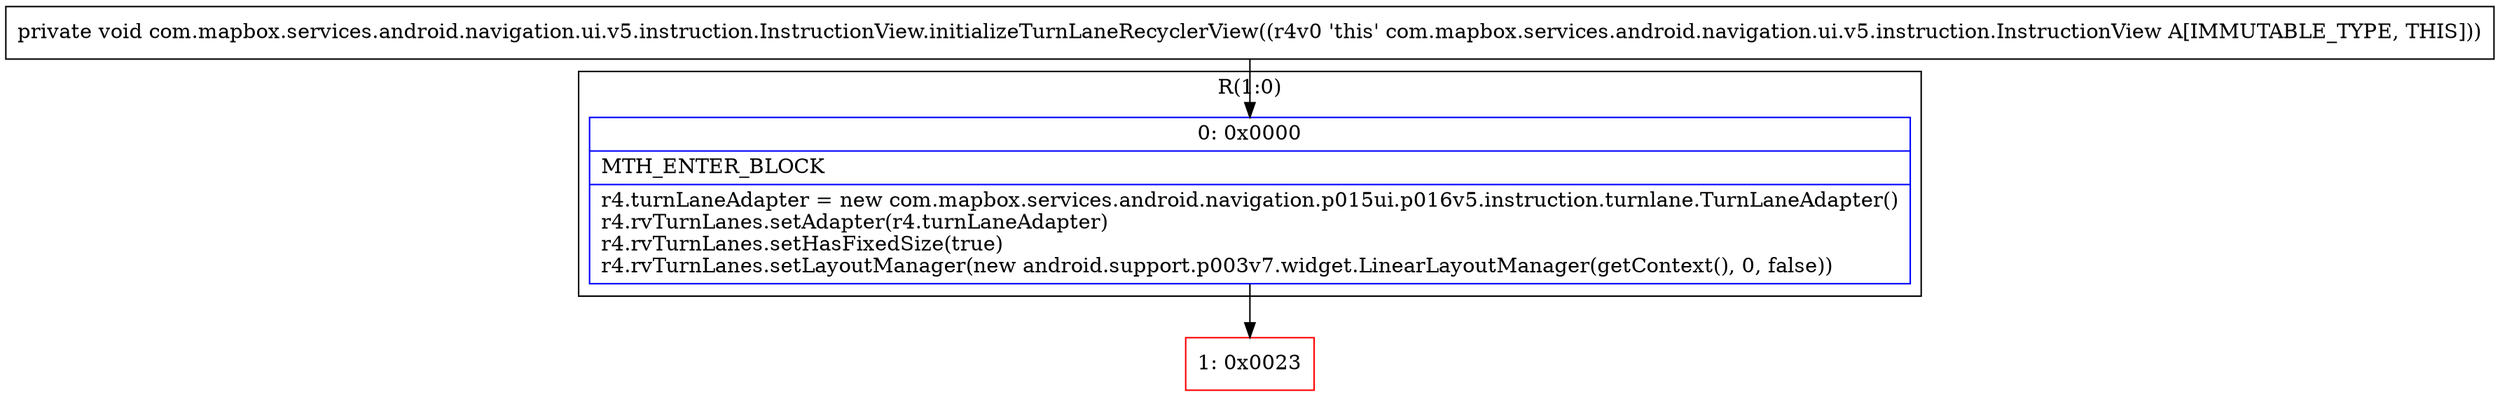 digraph "CFG forcom.mapbox.services.android.navigation.ui.v5.instruction.InstructionView.initializeTurnLaneRecyclerView()V" {
subgraph cluster_Region_1486075582 {
label = "R(1:0)";
node [shape=record,color=blue];
Node_0 [shape=record,label="{0\:\ 0x0000|MTH_ENTER_BLOCK\l|r4.turnLaneAdapter = new com.mapbox.services.android.navigation.p015ui.p016v5.instruction.turnlane.TurnLaneAdapter()\lr4.rvTurnLanes.setAdapter(r4.turnLaneAdapter)\lr4.rvTurnLanes.setHasFixedSize(true)\lr4.rvTurnLanes.setLayoutManager(new android.support.p003v7.widget.LinearLayoutManager(getContext(), 0, false))\l}"];
}
Node_1 [shape=record,color=red,label="{1\:\ 0x0023}"];
MethodNode[shape=record,label="{private void com.mapbox.services.android.navigation.ui.v5.instruction.InstructionView.initializeTurnLaneRecyclerView((r4v0 'this' com.mapbox.services.android.navigation.ui.v5.instruction.InstructionView A[IMMUTABLE_TYPE, THIS])) }"];
MethodNode -> Node_0;
Node_0 -> Node_1;
}

